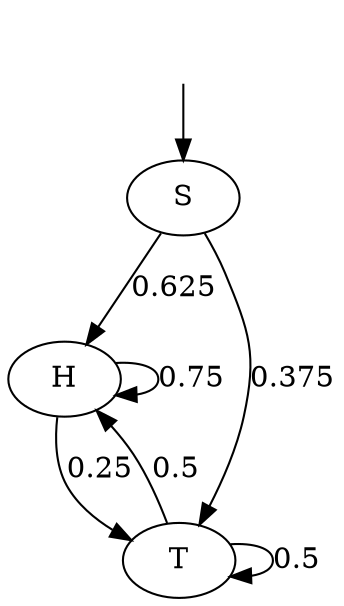 digraph learned_dfa {
q0 [label="S"];
q1 [label="H"];
q2 [label="T"];
q0 -> q1 [label=0.625];
q0 -> q2 [label=0.375];
q1 -> q1 [label=0.75];
q1 -> q2 [label=0.25];
q2 -> q1 [label=0.5];
q2 -> q2 [label=0.5];
__start0 [shape=none, label=""];
__start0 -> q0 [label=""];
}
